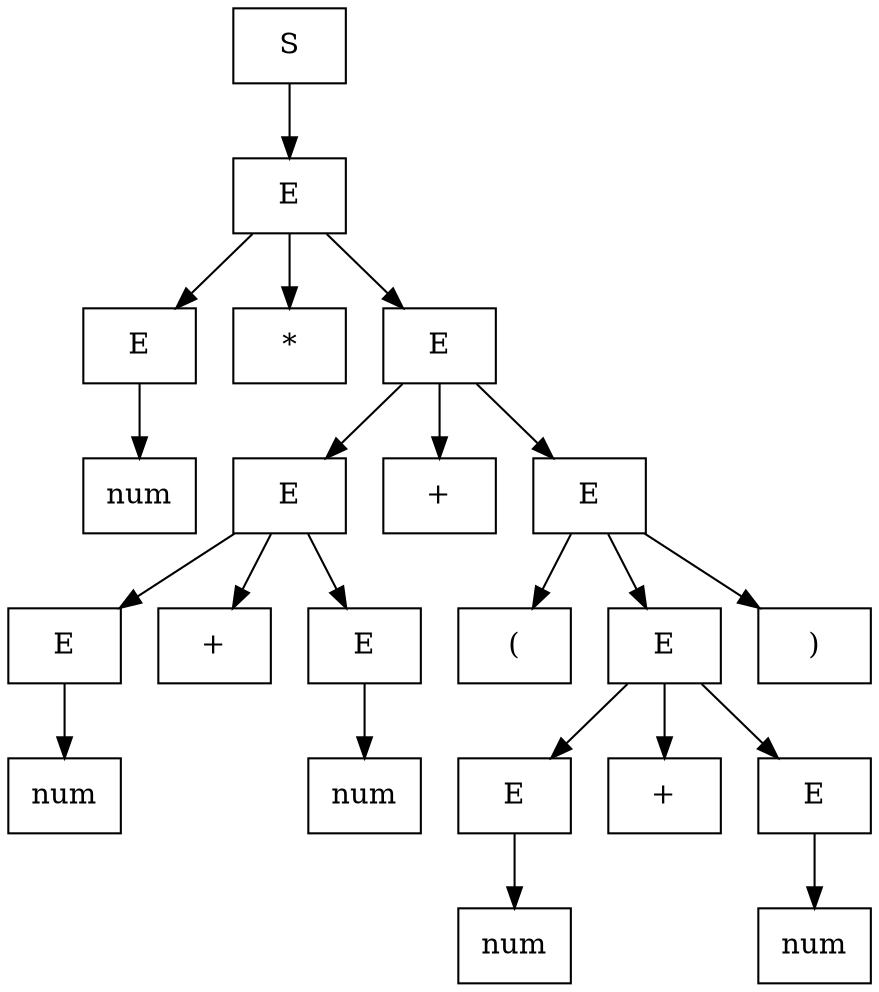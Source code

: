 digraph tree {
0 [label="S",shape=box];0->1;
1 [label="E",shape=box];1->2;
2 [label="E",shape=box];2->3;
3 [label="num",shape=box];1->4;
4 [label="*",shape=box];1->5;
5 [label="E",shape=box];5->6;
6 [label="E",shape=box];6->7;
7 [label="E",shape=box];7->8;
8 [label="num",shape=box];6->9;
9 [label="+",shape=box];6->10;
10 [label="E",shape=box];10->11;
11 [label="num",shape=box];5->12;
12 [label="+",shape=box];5->13;
13 [label="E",shape=box];13->14;
14 [label="(",shape=box];13->15;
15 [label="E",shape=box];15->16;
16 [label="E",shape=box];16->17;
17 [label="num",shape=box];15->18;
18 [label="+",shape=box];15->19;
19 [label="E",shape=box];19->20;
20 [label="num",shape=box];13->21;
21 [label=")",shape=box];}
